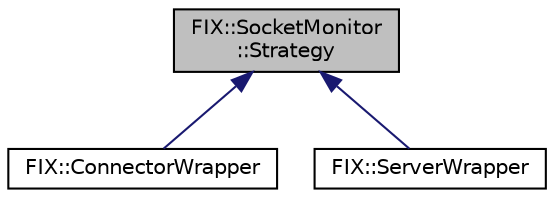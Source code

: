 digraph "FIX::SocketMonitor::Strategy"
{
  edge [fontname="Helvetica",fontsize="10",labelfontname="Helvetica",labelfontsize="10"];
  node [fontname="Helvetica",fontsize="10",shape=record];
  Node0 [label="FIX::SocketMonitor\l::Strategy",height=0.2,width=0.4,color="black", fillcolor="grey75", style="filled", fontcolor="black"];
  Node0 -> Node1 [dir="back",color="midnightblue",fontsize="10",style="solid",fontname="Helvetica"];
  Node1 [label="FIX::ConnectorWrapper",height=0.2,width=0.4,color="black", fillcolor="white", style="filled",URL="$class_f_i_x_1_1_connector_wrapper.html",tooltip="Handles events from SocketMonitor for client connections. "];
  Node0 -> Node2 [dir="back",color="midnightblue",fontsize="10",style="solid",fontname="Helvetica"];
  Node2 [label="FIX::ServerWrapper",height=0.2,width=0.4,color="black", fillcolor="white", style="filled",URL="$class_f_i_x_1_1_server_wrapper.html",tooltip="Handles events from SocketMonitor for server connections. "];
}
